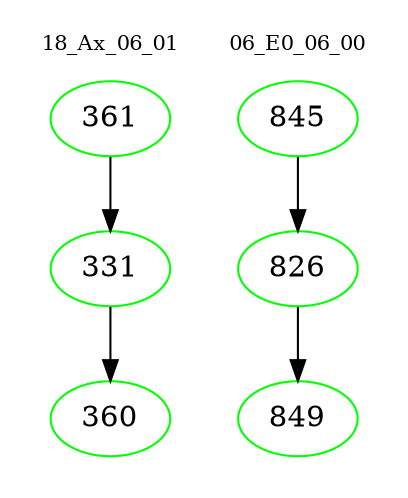 digraph{
subgraph cluster_0 {
color = white
label = "18_Ax_06_01";
fontsize=10;
T0_361 [label="361", color="green"]
T0_361 -> T0_331 [color="black"]
T0_331 [label="331", color="green"]
T0_331 -> T0_360 [color="black"]
T0_360 [label="360", color="green"]
}
subgraph cluster_1 {
color = white
label = "06_E0_06_00";
fontsize=10;
T1_845 [label="845", color="green"]
T1_845 -> T1_826 [color="black"]
T1_826 [label="826", color="green"]
T1_826 -> T1_849 [color="black"]
T1_849 [label="849", color="green"]
}
}
